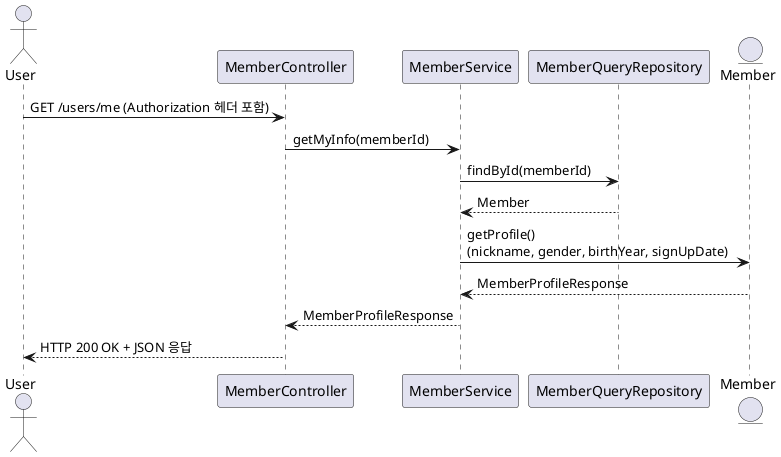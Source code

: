 @startuml
actor User
participant MemberController
participant MemberService
participant MemberQueryRepository
entity Member

User -> MemberController : GET /users/me (Authorization 헤더 포함)
MemberController -> MemberService : getMyInfo(memberId)

MemberService -> MemberQueryRepository : findById(memberId)
MemberQueryRepository --> MemberService : Member

MemberService -> Member : getProfile() \n(nickname, gender, birthYear, signUpDate)
Member --> MemberService : MemberProfileResponse

MemberService --> MemberController : MemberProfileResponse
MemberController --> User : HTTP 200 OK + JSON 응답
@enduml